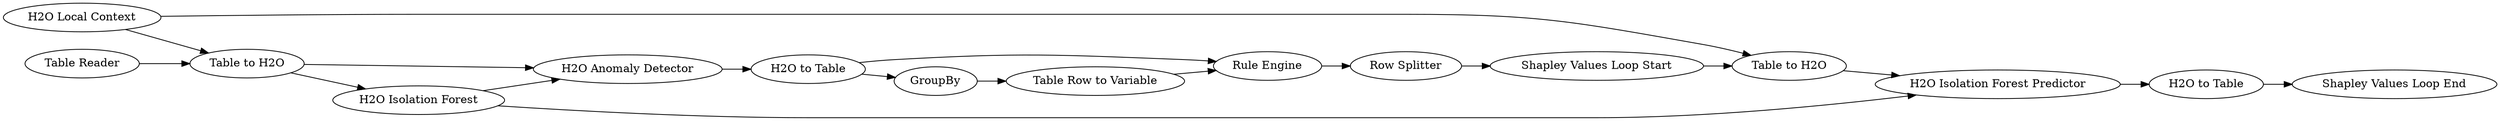 digraph {
	24 -> 22
	11 -> 24
	9 -> 15
	6 -> 17
	18 -> 6
	17 -> 9
	22 -> 25
	4 -> 18
	16 -> 25
	21 -> 4
	15 -> 11
	25 -> 27
	18 -> 27
	16 -> 4
	26 -> 23
	27 -> 26
	17 -> 11
	4 -> 6
	24 [label="Row Splitter"]
	16 [label="H2O Local Context"]
	27 [label="H2O Isolation Forest Predictor"]
	22 [label="Shapley Values Loop Start"]
	9 [label=GroupBy]
	11 [label="Rule Engine"]
	4 [label="Table to H2O"]
	18 [label="H2O Isolation Forest"]
	21 [label="Table Reader"]
	26 [label="H2O to Table"]
	6 [label="H2O Anomaly Detector"]
	15 [label="Table Row to Variable"]
	25 [label="Table to H2O"]
	23 [label="Shapley Values Loop End"]
	17 [label="H2O to Table"]
	rankdir=LR
}
